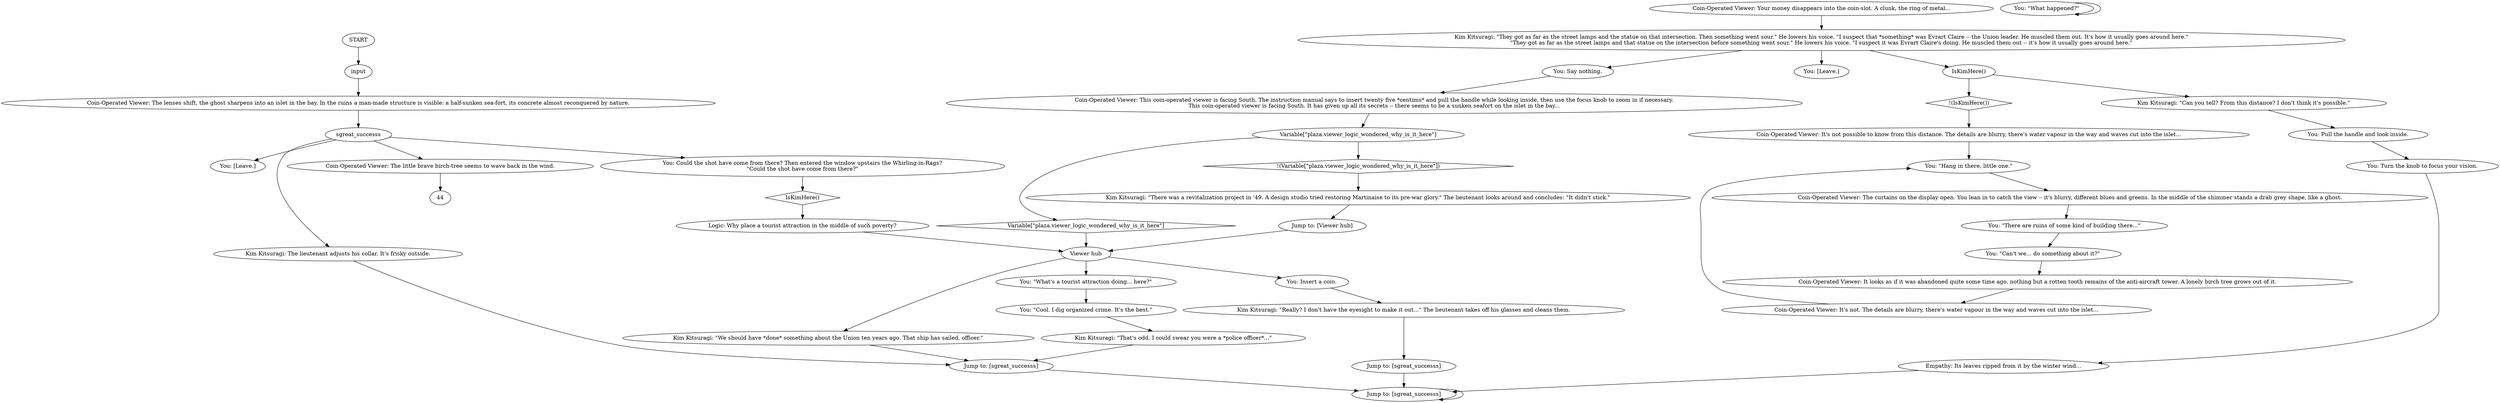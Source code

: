 # PLAZA / COIN-OPERATED VIEWER I
# A coin-operated viewer on the plaza. It offers a view to the sunken sea-fort.
# ==================================================
digraph G {
	  0 [label="START"];
	  1 [label="input"];
	  2 [label="You: [Leave.]"];
	  3 [label="Viewer hub"];
	  4 [label="Variable[\"plaza.viewer_logic_wondered_why_is_it_here\"]"];
	  5 [label="Variable[\"plaza.viewer_logic_wondered_why_is_it_here\"]", shape=diamond];
	  6 [label="!(Variable[\"plaza.viewer_logic_wondered_why_is_it_here\"])", shape=diamond];
	  7 [label="You: Could the shot have come from there? Then entered the window upstairs the Whirling-in-Rags?\n\"Could the shot have come from there?\""];
	  8 [label="You: Insert a coin."];
	  9 [label="You: \"What's a tourist attraction doing... here?\""];
	  10 [label="Coin-Operated Viewer: It's not possible to know from this distance. The details are blurry, there's water vapour in the way and waves cut into the islet..."];
	  11 [label="Kim Kitsuragi: \"That's odd. I could swear you were a *police officer*...\""];
	  12 [label="Coin-Operated Viewer: Your money disappears into the coin-slot. A clunk, the ring of metal..."];
	  13 [label="Kim Kitsuragi: \"Really? I don't have the eyesight to make it out...\" The lieutenant takes off his glasses and cleans them."];
	  14 [label="You: \"Can't we... do something about it?\""];
	  15 [label="IsKimHere()"];
	  16 [label="IsKimHere()", shape=diamond];
	  17 [label="!(IsKimHere())", shape=diamond];
	  18 [label="Kim Kitsuragi: \"Can you tell? From this distance? I don't think it's possible.\""];
	  19 [label="Logic: Why place a tourist attraction in the middle of such poverty?"];
	  20 [label="Kim Kitsuragi: \"There was a revitalization project in '49. A design studio tried restoring Martinaise to its pre-war glory.\" The lieutenant looks around and concludes: \"It didn't stick.\""];
	  21 [label="You: \"Cool. I dig organized crime. It's the best.\""];
	  22 [label="You: Say nothing."];
	  23 [label="You: [Leave.]"];
	  24 [label="Kim Kitsuragi: \"We should have *done* something about the Union ten years ago. That ship has sailed, officer.\""];
	  25 [label="Coin-Operated Viewer: It looks as if it was abandoned quite some time ago, nothing but a rotten tooth remains of the anti-aircraft tower. A lonely birch tree grows out of it."];
	  26 [label="sgreat_successs"];
	  27 [label="Jump to: [sgreat_successs]"];
	  28 [label="You: \"Hang in there, little one.\""];
	  29 [label="Coin-Operated Viewer: The little brave birch-tree seems to wave back in the wind."];
	  30 [label="Coin-Operated Viewer: The curtains on the display open. You lean in to catch the view -- it's blurry, different blues and greens. In the middle of the shimmer stands a drab grey shape, like a ghost."];
	  31 [label="You: Turn the knob to focus your vision."];
	  32 [label="You: \"There are ruins of some kind of building there...\""];
	  33 [label="Kim Kitsuragi: The lieutenant adjusts his collar. It's frisky outside."];
	  34 [label="Coin-Operated Viewer: This coin-operated viewer is facing South. The instruction manual says to insert twenty five *centims* and pull the handle while looking inside, then use the focus knob to zoom in if necessary.\nThis coin-operated viewer is facing South. It has given up all its secrets -- there seems to be a sunken seafort on the islet in the bay..."];
	  35 [label="Coin-Operated Viewer: The lenses shift, the ghost sharpens into an islet in the bay. In the ruins a man-made structure is visible: a half-sunken sea-fort, its concrete almost reconquered by nature."];
	  36 [label="Empathy: Its leaves ripped from it by the winter wind..."];
	  37 [label="Coin-Operated Viewer: It's not. The details are blurry, there's water vapour in the way and waves cut into the islet..."];
	  38 [label="You: Pull the handle and look inside."];
	  39 [label="Kim Kitsuragi: \"They got as far as the street lamps and the statue on that intersection. Then something went sour.\" He lowers his voice. \"I suspect that *something* was Evrart Claire -- the Union leader. He muscled them out. It's how it usually goes around here.\"\n\"They got as far as the street lamps and that statue on the intersection before something went sour.\" He lowers his voice. \"I suspect it was Evrart Claire's doing. He muscled them out -- it's how it usually goes around here.\""];
	  40 [label="You: \"What happened?\""];
	  41 [label="Jump to: [Viewer hub]"];
	  42 [label="Jump to: [sgreat_successs]"];
	  43 [label="Jump to: [sgreat_successs]"];
	  0 -> 1
	  1 -> 35
	  3 -> 8
	  3 -> 9
	  3 -> 24
	  4 -> 5
	  4 -> 6
	  5 -> 3
	  6 -> 20
	  7 -> 16
	  8 -> 13
	  9 -> 21
	  10 -> 28
	  11 -> 42
	  12 -> 39
	  13 -> 43
	  14 -> 25
	  15 -> 17
	  15 -> 18
	  16 -> 19
	  17 -> 10
	  18 -> 38
	  19 -> 3
	  20 -> 41
	  21 -> 11
	  22 -> 34
	  24 -> 42
	  25 -> 37
	  26 -> 33
	  26 -> 2
	  26 -> 29
	  26 -> 7
	  27 -> 27
	  28 -> 30
	  29 -> 44
	  30 -> 32
	  31 -> 36
	  32 -> 14
	  33 -> 42
	  34 -> 4
	  35 -> 26
	  36 -> 27
	  37 -> 28
	  38 -> 31
	  39 -> 23
	  39 -> 22
	  39 -> 15
	  40 -> 40
	  41 -> 3
	  42 -> 27
	  43 -> 27
}

